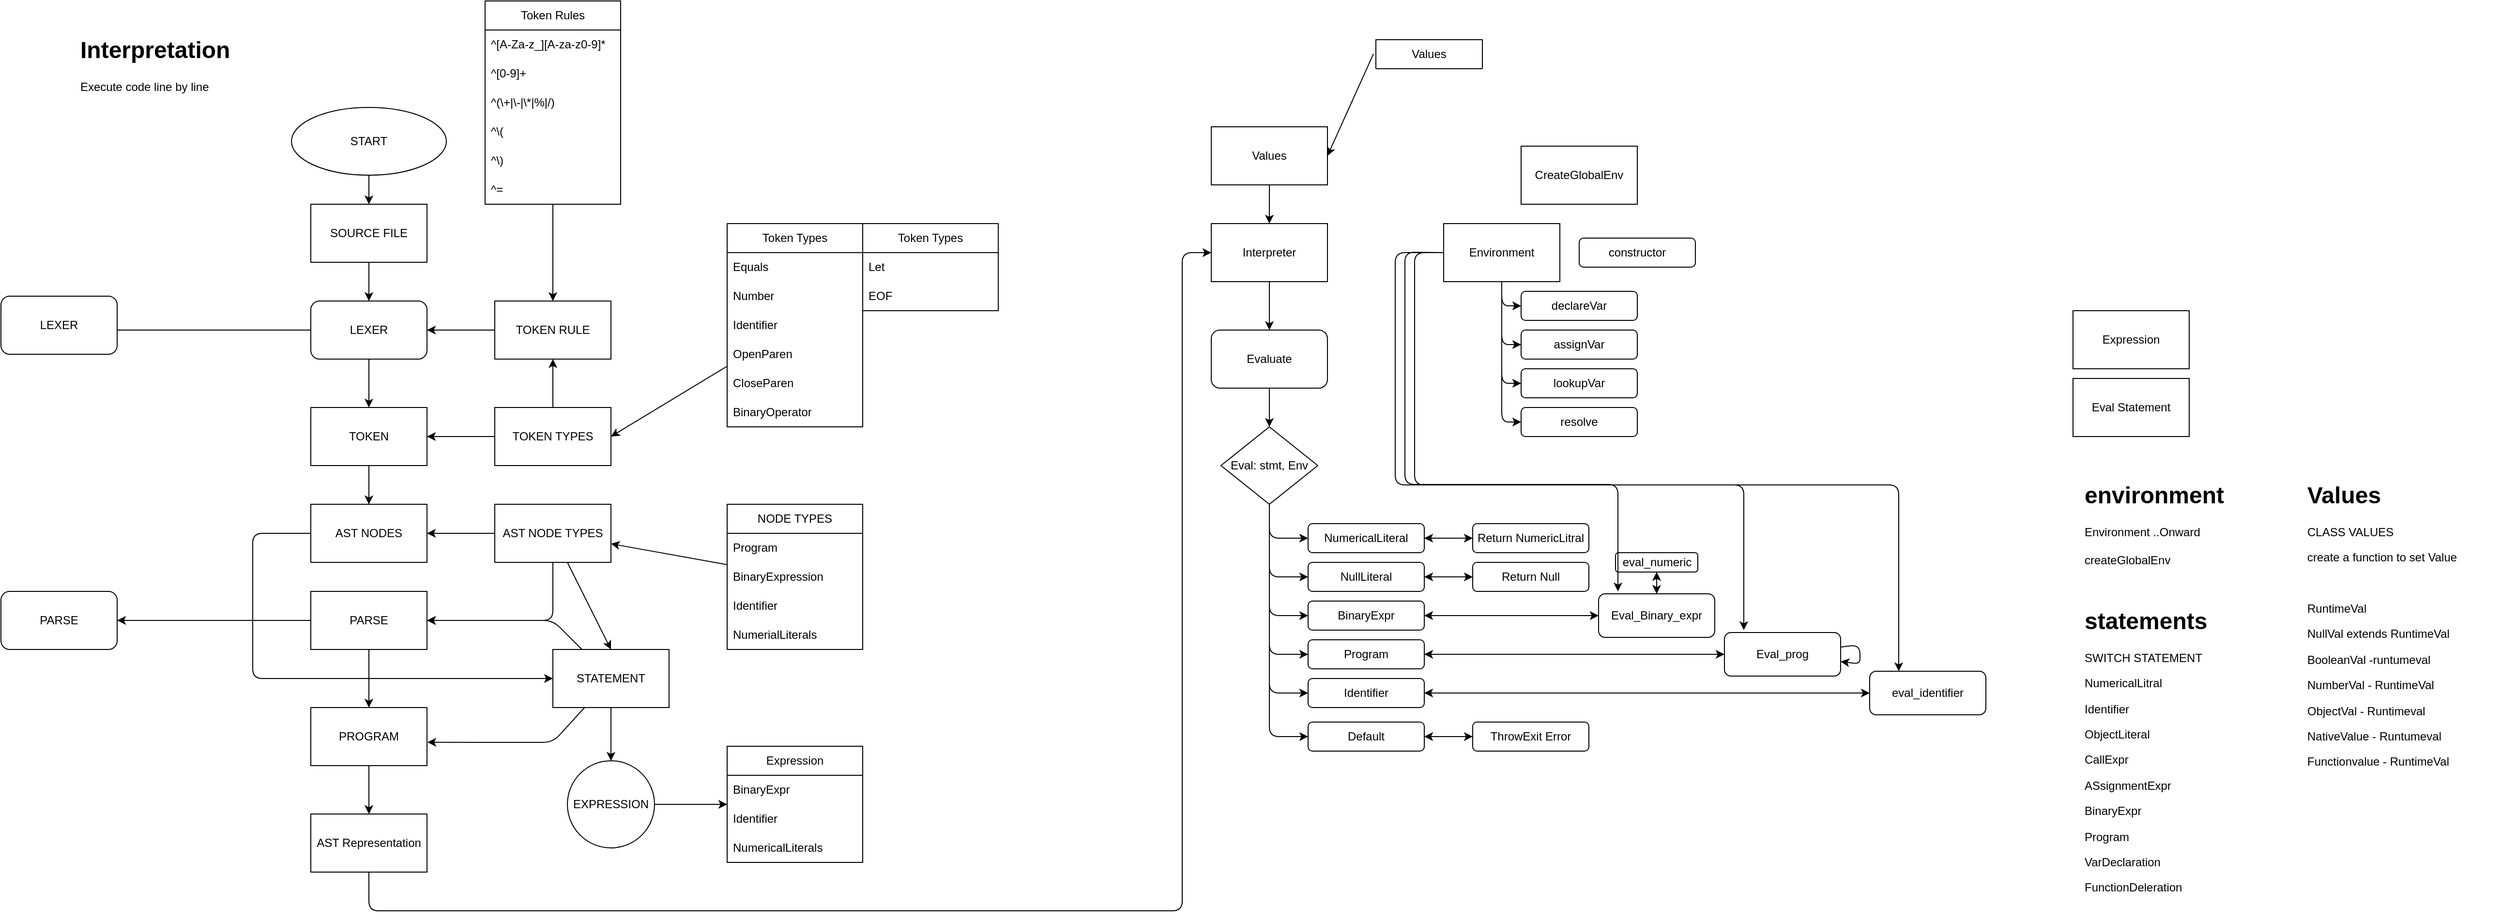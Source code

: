 <mxfile>
    <diagram id="mTRobf0_bCa-tJGyI-Jt" name="OVERALL">
        <mxGraphModel dx="1932" dy="2350" grid="1" gridSize="10" guides="1" tooltips="1" connect="1" arrows="1" fold="1" page="1" pageScale="1" pageWidth="850" pageHeight="1100" background="#FFFFFF" math="0" shadow="0">
            <root>
                <mxCell id="0"/>
                <mxCell id="1" parent="0"/>
                <mxCell id="8" style="edgeStyle=none;html=1;entryX=0.5;entryY=0;entryDx=0;entryDy=0;" parent="1" source="2" target="3" edge="1">
                    <mxGeometry relative="1" as="geometry"/>
                </mxCell>
                <mxCell id="2" value="START" style="ellipse;whiteSpace=wrap;html=1;" parent="1" vertex="1">
                    <mxGeometry x="240" y="90" width="160" height="70" as="geometry"/>
                </mxCell>
                <mxCell id="7" style="edgeStyle=none;html=1;entryX=0.5;entryY=0;entryDx=0;entryDy=0;" parent="1" source="3" target="4" edge="1">
                    <mxGeometry relative="1" as="geometry"/>
                </mxCell>
                <mxCell id="3" value="SOURCE FILE" style="rounded=0;whiteSpace=wrap;html=1;" parent="1" vertex="1">
                    <mxGeometry x="260" y="190" width="120" height="60" as="geometry"/>
                </mxCell>
                <mxCell id="6" style="edgeStyle=none;html=1;entryX=0.5;entryY=0;entryDx=0;entryDy=0;" parent="1" source="4" target="5" edge="1">
                    <mxGeometry relative="1" as="geometry"/>
                </mxCell>
                <mxCell id="87" style="edgeStyle=none;html=1;" parent="1" source="4" edge="1">
                    <mxGeometry relative="1" as="geometry">
                        <mxPoint x="40" y="320.0" as="targetPoint"/>
                    </mxGeometry>
                </mxCell>
                <mxCell id="4" value="LEXER" style="rounded=1;whiteSpace=wrap;html=1;" parent="1" vertex="1">
                    <mxGeometry x="260" y="290" width="120" height="60" as="geometry"/>
                </mxCell>
                <mxCell id="11" style="edgeStyle=none;html=1;" parent="1" source="5" target="12" edge="1">
                    <mxGeometry relative="1" as="geometry">
                        <mxPoint x="320" y="520" as="targetPoint"/>
                    </mxGeometry>
                </mxCell>
                <mxCell id="36" style="edgeStyle=none;html=1;entryX=0;entryY=0.5;entryDx=0;entryDy=0;exitX=0;exitY=0.5;exitDx=0;exitDy=0;" parent="1" source="12" target="20" edge="1">
                    <mxGeometry relative="1" as="geometry">
                        <mxPoint x="200" y="430.0" as="targetPoint"/>
                        <Array as="points">
                            <mxPoint x="200" y="530"/>
                            <mxPoint x="200" y="680"/>
                            <mxPoint x="450" y="680"/>
                        </Array>
                    </mxGeometry>
                </mxCell>
                <mxCell id="5" value="TOKEN" style="rounded=0;whiteSpace=wrap;html=1;" parent="1" vertex="1">
                    <mxGeometry x="260" y="400" width="120" height="60" as="geometry"/>
                </mxCell>
                <mxCell id="10" style="edgeStyle=none;html=1;entryX=1;entryY=0.5;entryDx=0;entryDy=0;" parent="1" source="9" target="5" edge="1">
                    <mxGeometry relative="1" as="geometry"/>
                </mxCell>
                <mxCell id="32" style="edgeStyle=none;html=1;entryX=0.5;entryY=1;entryDx=0;entryDy=0;" parent="1" source="9" target="30" edge="1">
                    <mxGeometry relative="1" as="geometry"/>
                </mxCell>
                <mxCell id="9" value="TOKEN TYPES" style="rounded=0;whiteSpace=wrap;html=1;" parent="1" vertex="1">
                    <mxGeometry x="450" y="400" width="120" height="60" as="geometry"/>
                </mxCell>
                <mxCell id="12" value="AST NODES" style="rounded=0;whiteSpace=wrap;html=1;" parent="1" vertex="1">
                    <mxGeometry x="260" y="500" width="120" height="60" as="geometry"/>
                </mxCell>
                <mxCell id="14" style="edgeStyle=none;html=1;entryX=1;entryY=0.5;entryDx=0;entryDy=0;" parent="1" source="13" target="12" edge="1">
                    <mxGeometry relative="1" as="geometry"/>
                </mxCell>
                <mxCell id="33" style="edgeStyle=none;html=1;entryX=1;entryY=0.5;entryDx=0;entryDy=0;" parent="1" source="13" target="15" edge="1">
                    <mxGeometry relative="1" as="geometry">
                        <Array as="points">
                            <mxPoint x="510" y="620"/>
                        </Array>
                    </mxGeometry>
                </mxCell>
                <mxCell id="59" style="edgeStyle=none;html=1;entryX=0.5;entryY=0;entryDx=0;entryDy=0;" parent="1" source="13" target="20" edge="1">
                    <mxGeometry relative="1" as="geometry"/>
                </mxCell>
                <mxCell id="13" value="AST NODE TYPES" style="rounded=0;whiteSpace=wrap;html=1;" parent="1" vertex="1">
                    <mxGeometry x="450" y="500" width="120" height="60" as="geometry"/>
                </mxCell>
                <mxCell id="27" style="edgeStyle=none;html=1;entryX=0.5;entryY=0;entryDx=0;entryDy=0;" parent="1" source="15" target="25" edge="1">
                    <mxGeometry relative="1" as="geometry"/>
                </mxCell>
                <mxCell id="89" style="edgeStyle=none;html=1;entryX=1;entryY=0.5;entryDx=0;entryDy=0;" parent="1" source="15" target="90" edge="1">
                    <mxGeometry relative="1" as="geometry">
                        <mxPoint x="60" y="620" as="targetPoint"/>
                    </mxGeometry>
                </mxCell>
                <mxCell id="15" value="PARSE" style="rounded=0;whiteSpace=wrap;html=1;" parent="1" vertex="1">
                    <mxGeometry x="260" y="590" width="120" height="60" as="geometry"/>
                </mxCell>
                <mxCell id="82" style="edgeStyle=none;html=1;entryX=0;entryY=0.5;entryDx=0;entryDy=0;" parent="1" source="16" target="83" edge="1">
                    <mxGeometry relative="1" as="geometry">
                        <mxPoint x="1330" y="160" as="targetPoint"/>
                        <Array as="points">
                            <mxPoint x="320" y="920"/>
                            <mxPoint x="1160" y="920"/>
                            <mxPoint x="1160" y="240"/>
                        </Array>
                    </mxGeometry>
                </mxCell>
                <mxCell id="16" value="AST Representation" style="rounded=0;whiteSpace=wrap;html=1;" parent="1" vertex="1">
                    <mxGeometry x="260" y="820" width="120" height="60" as="geometry"/>
                </mxCell>
                <mxCell id="26" style="edgeStyle=none;html=1;entryX=1;entryY=0.5;entryDx=0;entryDy=0;" parent="1" source="20" target="15" edge="1">
                    <mxGeometry relative="1" as="geometry">
                        <Array as="points">
                            <mxPoint x="510" y="620"/>
                        </Array>
                    </mxGeometry>
                </mxCell>
                <mxCell id="35" style="edgeStyle=none;html=1;entryX=1.004;entryY=0.598;entryDx=0;entryDy=0;entryPerimeter=0;" parent="1" source="20" target="25" edge="1">
                    <mxGeometry relative="1" as="geometry">
                        <mxPoint x="510" y="760" as="targetPoint"/>
                        <Array as="points">
                            <mxPoint x="510" y="746"/>
                        </Array>
                    </mxGeometry>
                </mxCell>
                <mxCell id="51" style="edgeStyle=none;html=1;entryX=0.5;entryY=0;entryDx=0;entryDy=0;" parent="1" source="20" target="52" edge="1">
                    <mxGeometry relative="1" as="geometry">
                        <mxPoint x="570" y="770" as="targetPoint"/>
                    </mxGeometry>
                </mxCell>
                <mxCell id="20" value="STATEMENT" style="rounded=0;whiteSpace=wrap;html=1;" parent="1" vertex="1">
                    <mxGeometry x="510" y="650" width="120" height="60" as="geometry"/>
                </mxCell>
                <mxCell id="28" style="edgeStyle=none;html=1;entryX=0.5;entryY=0;entryDx=0;entryDy=0;" parent="1" source="25" target="16" edge="1">
                    <mxGeometry relative="1" as="geometry"/>
                </mxCell>
                <mxCell id="25" value="PROGRAM" style="rounded=0;whiteSpace=wrap;html=1;" parent="1" vertex="1">
                    <mxGeometry x="260" y="710" width="120" height="60" as="geometry"/>
                </mxCell>
                <mxCell id="31" style="edgeStyle=none;html=1;entryX=1;entryY=0.5;entryDx=0;entryDy=0;" parent="1" source="30" target="4" edge="1">
                    <mxGeometry relative="1" as="geometry"/>
                </mxCell>
                <mxCell id="30" value="TOKEN RULE" style="rounded=0;whiteSpace=wrap;html=1;" parent="1" vertex="1">
                    <mxGeometry x="450" y="290" width="120" height="60" as="geometry"/>
                </mxCell>
                <mxCell id="64" style="edgeStyle=none;html=1;" parent="1" source="38" target="13" edge="1">
                    <mxGeometry relative="1" as="geometry"/>
                </mxCell>
                <mxCell id="38" value="NODE TYPES" style="swimlane;fontStyle=0;childLayout=stackLayout;horizontal=1;startSize=30;horizontalStack=0;resizeParent=1;resizeParentMax=0;resizeLast=0;collapsible=1;marginBottom=0;whiteSpace=wrap;html=1;" parent="1" vertex="1">
                    <mxGeometry x="690" y="500" width="140" height="150" as="geometry">
                        <mxRectangle x="690" y="455" width="120" height="30" as="alternateBounds"/>
                    </mxGeometry>
                </mxCell>
                <mxCell id="39" value="Program" style="text;strokeColor=none;fillColor=none;align=left;verticalAlign=middle;spacingLeft=4;spacingRight=4;overflow=hidden;points=[[0,0.5],[1,0.5]];portConstraint=eastwest;rotatable=0;whiteSpace=wrap;html=1;" parent="38" vertex="1">
                    <mxGeometry y="30" width="140" height="30" as="geometry"/>
                </mxCell>
                <mxCell id="40" value="BinaryExpression" style="text;strokeColor=none;fillColor=none;align=left;verticalAlign=middle;spacingLeft=4;spacingRight=4;overflow=hidden;points=[[0,0.5],[1,0.5]];portConstraint=eastwest;rotatable=0;whiteSpace=wrap;html=1;" parent="38" vertex="1">
                    <mxGeometry y="60" width="140" height="30" as="geometry"/>
                </mxCell>
                <mxCell id="41" value="Identifier" style="text;strokeColor=none;fillColor=none;align=left;verticalAlign=middle;spacingLeft=4;spacingRight=4;overflow=hidden;points=[[0,0.5],[1,0.5]];portConstraint=eastwest;rotatable=0;whiteSpace=wrap;html=1;" parent="38" vertex="1">
                    <mxGeometry y="90" width="140" height="30" as="geometry"/>
                </mxCell>
                <mxCell id="63" value="NumerialLiterals" style="text;strokeColor=none;fillColor=none;align=left;verticalAlign=middle;spacingLeft=4;spacingRight=4;overflow=hidden;points=[[0,0.5],[1,0.5]];portConstraint=eastwest;rotatable=0;whiteSpace=wrap;html=1;" parent="38" vertex="1">
                    <mxGeometry y="120" width="140" height="30" as="geometry"/>
                </mxCell>
                <mxCell id="72" style="edgeStyle=none;html=1;entryX=1;entryY=0.5;entryDx=0;entryDy=0;" parent="1" source="42" target="9" edge="1">
                    <mxGeometry relative="1" as="geometry"/>
                </mxCell>
                <mxCell id="42" value="Token Types" style="swimlane;fontStyle=0;childLayout=stackLayout;horizontal=1;startSize=30;horizontalStack=0;resizeParent=1;resizeParentMax=0;resizeLast=0;collapsible=1;marginBottom=0;whiteSpace=wrap;html=1;" parent="1" vertex="1">
                    <mxGeometry x="690" y="210" width="140" height="210" as="geometry"/>
                </mxCell>
                <mxCell id="43" value="Equals" style="text;strokeColor=none;fillColor=none;align=left;verticalAlign=middle;spacingLeft=4;spacingRight=4;overflow=hidden;points=[[0,0.5],[1,0.5]];portConstraint=eastwest;rotatable=0;whiteSpace=wrap;html=1;" parent="42" vertex="1">
                    <mxGeometry y="30" width="140" height="30" as="geometry"/>
                </mxCell>
                <mxCell id="44" value="Number" style="text;strokeColor=none;fillColor=none;align=left;verticalAlign=middle;spacingLeft=4;spacingRight=4;overflow=hidden;points=[[0,0.5],[1,0.5]];portConstraint=eastwest;rotatable=0;whiteSpace=wrap;html=1;" parent="42" vertex="1">
                    <mxGeometry y="60" width="140" height="30" as="geometry"/>
                </mxCell>
                <mxCell id="45" value="Identifier" style="text;strokeColor=none;fillColor=none;align=left;verticalAlign=middle;spacingLeft=4;spacingRight=4;overflow=hidden;points=[[0,0.5],[1,0.5]];portConstraint=eastwest;rotatable=0;whiteSpace=wrap;html=1;" parent="42" vertex="1">
                    <mxGeometry y="90" width="140" height="30" as="geometry"/>
                </mxCell>
                <mxCell id="60" value="OpenParen" style="text;strokeColor=none;fillColor=none;align=left;verticalAlign=middle;spacingLeft=4;spacingRight=4;overflow=hidden;points=[[0,0.5],[1,0.5]];portConstraint=eastwest;rotatable=0;whiteSpace=wrap;html=1;" parent="42" vertex="1">
                    <mxGeometry y="120" width="140" height="30" as="geometry"/>
                </mxCell>
                <mxCell id="61" value="CloseParen" style="text;strokeColor=none;fillColor=none;align=left;verticalAlign=middle;spacingLeft=4;spacingRight=4;overflow=hidden;points=[[0,0.5],[1,0.5]];portConstraint=eastwest;rotatable=0;whiteSpace=wrap;html=1;" parent="42" vertex="1">
                    <mxGeometry y="150" width="140" height="30" as="geometry"/>
                </mxCell>
                <mxCell id="62" value="BinaryOperator" style="text;strokeColor=none;fillColor=none;align=left;verticalAlign=middle;spacingLeft=4;spacingRight=4;overflow=hidden;points=[[0,0.5],[1,0.5]];portConstraint=eastwest;rotatable=0;whiteSpace=wrap;html=1;" parent="42" vertex="1">
                    <mxGeometry y="180" width="140" height="30" as="geometry"/>
                </mxCell>
                <mxCell id="46" value="Expression" style="swimlane;fontStyle=0;childLayout=stackLayout;horizontal=1;startSize=30;horizontalStack=0;resizeParent=1;resizeParentMax=0;resizeLast=0;collapsible=1;marginBottom=0;whiteSpace=wrap;html=1;" parent="1" vertex="1">
                    <mxGeometry x="690" y="750" width="140" height="120" as="geometry">
                        <mxRectangle x="680" y="750" width="100" height="30" as="alternateBounds"/>
                    </mxGeometry>
                </mxCell>
                <mxCell id="47" value="BinaryExpr" style="text;strokeColor=none;fillColor=none;align=left;verticalAlign=middle;spacingLeft=4;spacingRight=4;overflow=hidden;points=[[0,0.5],[1,0.5]];portConstraint=eastwest;rotatable=0;whiteSpace=wrap;html=1;" parent="46" vertex="1">
                    <mxGeometry y="30" width="140" height="30" as="geometry"/>
                </mxCell>
                <mxCell id="48" value="Identifier" style="text;strokeColor=none;fillColor=none;align=left;verticalAlign=middle;spacingLeft=4;spacingRight=4;overflow=hidden;points=[[0,0.5],[1,0.5]];portConstraint=eastwest;rotatable=0;whiteSpace=wrap;html=1;" parent="46" vertex="1">
                    <mxGeometry y="60" width="140" height="30" as="geometry"/>
                </mxCell>
                <mxCell id="49" value="NumericalLiterals" style="text;strokeColor=none;fillColor=none;align=left;verticalAlign=middle;spacingLeft=4;spacingRight=4;overflow=hidden;points=[[0,0.5],[1,0.5]];portConstraint=eastwest;rotatable=0;whiteSpace=wrap;html=1;" parent="46" vertex="1">
                    <mxGeometry y="90" width="140" height="30" as="geometry"/>
                </mxCell>
                <mxCell id="52" value="EXPRESSION" style="ellipse;whiteSpace=wrap;html=1;aspect=fixed;" parent="1" vertex="1">
                    <mxGeometry x="525" y="765" width="90" height="90" as="geometry"/>
                </mxCell>
                <mxCell id="53" style="edgeStyle=none;html=1;" parent="1" source="52" target="46" edge="1">
                    <mxGeometry relative="1" as="geometry"/>
                </mxCell>
                <mxCell id="65" value="Token Types" style="swimlane;fontStyle=0;childLayout=stackLayout;horizontal=1;startSize=30;horizontalStack=0;resizeParent=1;resizeParentMax=0;resizeLast=0;collapsible=1;marginBottom=0;whiteSpace=wrap;html=1;" parent="1" vertex="1">
                    <mxGeometry x="830" y="210" width="140" height="90" as="geometry"/>
                </mxCell>
                <mxCell id="66" value="Let" style="text;strokeColor=none;fillColor=none;align=left;verticalAlign=middle;spacingLeft=4;spacingRight=4;overflow=hidden;points=[[0,0.5],[1,0.5]];portConstraint=eastwest;rotatable=0;whiteSpace=wrap;html=1;" parent="65" vertex="1">
                    <mxGeometry y="30" width="140" height="30" as="geometry"/>
                </mxCell>
                <mxCell id="67" value="EOF" style="text;strokeColor=none;fillColor=none;align=left;verticalAlign=middle;spacingLeft=4;spacingRight=4;overflow=hidden;points=[[0,0.5],[1,0.5]];portConstraint=eastwest;rotatable=0;whiteSpace=wrap;html=1;" parent="65" vertex="1">
                    <mxGeometry y="60" width="140" height="30" as="geometry"/>
                </mxCell>
                <mxCell id="80" style="edgeStyle=none;html=1;" parent="1" source="73" target="30" edge="1">
                    <mxGeometry relative="1" as="geometry"/>
                </mxCell>
                <mxCell id="73" value="Token Rules" style="swimlane;fontStyle=0;childLayout=stackLayout;horizontal=1;startSize=30;horizontalStack=0;resizeParent=1;resizeParentMax=0;resizeLast=0;collapsible=1;marginBottom=0;whiteSpace=wrap;html=1;" parent="1" vertex="1">
                    <mxGeometry x="440" y="-20" width="140" height="210" as="geometry"/>
                </mxCell>
                <mxCell id="74" value="^[A-Za-z_][A-za-z0-9]*" style="text;strokeColor=none;fillColor=none;align=left;verticalAlign=middle;spacingLeft=4;spacingRight=4;overflow=hidden;points=[[0,0.5],[1,0.5]];portConstraint=eastwest;rotatable=0;whiteSpace=wrap;html=1;" parent="73" vertex="1">
                    <mxGeometry y="30" width="140" height="30" as="geometry"/>
                </mxCell>
                <mxCell id="75" value="^[0-9]+" style="text;strokeColor=none;fillColor=none;align=left;verticalAlign=middle;spacingLeft=4;spacingRight=4;overflow=hidden;points=[[0,0.5],[1,0.5]];portConstraint=eastwest;rotatable=0;whiteSpace=wrap;html=1;" parent="73" vertex="1">
                    <mxGeometry y="60" width="140" height="30" as="geometry"/>
                </mxCell>
                <mxCell id="76" value="^(\\+|\\-|\\*|%|/)" style="text;strokeColor=none;fillColor=none;align=left;verticalAlign=middle;spacingLeft=4;spacingRight=4;overflow=hidden;points=[[0,0.5],[1,0.5]];portConstraint=eastwest;rotatable=0;whiteSpace=wrap;html=1;" parent="73" vertex="1">
                    <mxGeometry y="90" width="140" height="30" as="geometry"/>
                </mxCell>
                <mxCell id="77" value="^\\(" style="text;strokeColor=none;fillColor=none;align=left;verticalAlign=middle;spacingLeft=4;spacingRight=4;overflow=hidden;points=[[0,0.5],[1,0.5]];portConstraint=eastwest;rotatable=0;whiteSpace=wrap;html=1;" parent="73" vertex="1">
                    <mxGeometry y="120" width="140" height="30" as="geometry"/>
                </mxCell>
                <mxCell id="78" value="^\\)" style="text;strokeColor=none;fillColor=none;align=left;verticalAlign=middle;spacingLeft=4;spacingRight=4;overflow=hidden;points=[[0,0.5],[1,0.5]];portConstraint=eastwest;rotatable=0;whiteSpace=wrap;html=1;" parent="73" vertex="1">
                    <mxGeometry y="150" width="140" height="30" as="geometry"/>
                </mxCell>
                <mxCell id="79" value="^=" style="text;strokeColor=none;fillColor=none;align=left;verticalAlign=middle;spacingLeft=4;spacingRight=4;overflow=hidden;points=[[0,0.5],[1,0.5]];portConstraint=eastwest;rotatable=0;whiteSpace=wrap;html=1;" parent="73" vertex="1">
                    <mxGeometry y="180" width="140" height="30" as="geometry"/>
                </mxCell>
                <mxCell id="81" value="&lt;h1 style=&quot;margin-top: 0px;&quot;&gt;Interpretation&lt;/h1&gt;&lt;p&gt;Execute code line by line&lt;/p&gt;" style="text;html=1;whiteSpace=wrap;overflow=hidden;rounded=0;" parent="1" vertex="1">
                    <mxGeometry x="20" y="10" width="180" height="120" as="geometry"/>
                </mxCell>
                <mxCell id="95" value="" style="edgeStyle=none;html=1;" parent="1" source="83" target="93" edge="1">
                    <mxGeometry relative="1" as="geometry"/>
                </mxCell>
                <mxCell id="83" value="Interpreter" style="rounded=0;whiteSpace=wrap;html=1;" parent="1" vertex="1">
                    <mxGeometry x="1190" y="210" width="120" height="60" as="geometry"/>
                </mxCell>
                <mxCell id="86" style="edgeStyle=none;html=1;entryX=0.5;entryY=0;entryDx=0;entryDy=0;" parent="1" source="84" target="83" edge="1">
                    <mxGeometry relative="1" as="geometry"/>
                </mxCell>
                <mxCell id="84" value="Values" style="rounded=0;whiteSpace=wrap;html=1;" parent="1" vertex="1">
                    <mxGeometry x="1190" y="110" width="120" height="60" as="geometry"/>
                </mxCell>
                <mxCell id="88" value="LEXER" style="rounded=1;whiteSpace=wrap;html=1;" parent="1" vertex="1">
                    <mxGeometry x="-60" y="285" width="120" height="60" as="geometry"/>
                </mxCell>
                <mxCell id="90" value="PARSE" style="rounded=1;whiteSpace=wrap;html=1;" parent="1" vertex="1">
                    <mxGeometry x="-60" y="590" width="120" height="60" as="geometry"/>
                </mxCell>
                <mxCell id="98" value="" style="edgeStyle=none;html=1;" parent="1" source="93" target="97" edge="1">
                    <mxGeometry relative="1" as="geometry"/>
                </mxCell>
                <mxCell id="93" value="Evaluate" style="rounded=1;whiteSpace=wrap;html=1;" parent="1" vertex="1">
                    <mxGeometry x="1190" y="320" width="120" height="60" as="geometry"/>
                </mxCell>
                <mxCell id="106" style="edgeStyle=none;html=1;entryX=0;entryY=0.5;entryDx=0;entryDy=0;" parent="1" source="97" target="103" edge="1">
                    <mxGeometry relative="1" as="geometry">
                        <Array as="points">
                            <mxPoint x="1250" y="535"/>
                        </Array>
                    </mxGeometry>
                </mxCell>
                <mxCell id="107" style="edgeStyle=none;html=1;entryX=0;entryY=0.5;entryDx=0;entryDy=0;" parent="1" source="97" target="105" edge="1">
                    <mxGeometry relative="1" as="geometry">
                        <Array as="points">
                            <mxPoint x="1250" y="575"/>
                        </Array>
                    </mxGeometry>
                </mxCell>
                <mxCell id="108" style="edgeStyle=none;html=1;entryX=0;entryY=0.5;entryDx=0;entryDy=0;" parent="1" source="97" target="109" edge="1">
                    <mxGeometry relative="1" as="geometry">
                        <mxPoint x="1290.0" y="640" as="targetPoint"/>
                        <Array as="points">
                            <mxPoint x="1250" y="615"/>
                        </Array>
                    </mxGeometry>
                </mxCell>
                <mxCell id="111" style="edgeStyle=none;html=1;entryX=0;entryY=0.5;entryDx=0;entryDy=0;" parent="1" source="97" target="110" edge="1">
                    <mxGeometry relative="1" as="geometry">
                        <Array as="points">
                            <mxPoint x="1250" y="655"/>
                        </Array>
                    </mxGeometry>
                </mxCell>
                <mxCell id="113" style="edgeStyle=none;html=1;entryX=0;entryY=0.5;entryDx=0;entryDy=0;" parent="1" source="97" target="112" edge="1">
                    <mxGeometry relative="1" as="geometry">
                        <Array as="points">
                            <mxPoint x="1250" y="740"/>
                        </Array>
                    </mxGeometry>
                </mxCell>
                <mxCell id="144" style="edgeStyle=none;html=1;entryX=0;entryY=0.5;entryDx=0;entryDy=0;" parent="1" source="97" target="143" edge="1">
                    <mxGeometry relative="1" as="geometry">
                        <Array as="points">
                            <mxPoint x="1250" y="695"/>
                        </Array>
                    </mxGeometry>
                </mxCell>
                <mxCell id="97" value="Eval: stmt, Env" style="rhombus;whiteSpace=wrap;html=1;" parent="1" vertex="1">
                    <mxGeometry x="1200" y="420" width="100" height="80" as="geometry"/>
                </mxCell>
                <mxCell id="116" style="edgeStyle=none;html=1;entryX=0;entryY=0.5;entryDx=0;entryDy=0;" parent="1" source="103" target="115" edge="1">
                    <mxGeometry relative="1" as="geometry"/>
                </mxCell>
                <mxCell id="103" value="NumericalLiteral" style="rounded=1;whiteSpace=wrap;html=1;" parent="1" vertex="1">
                    <mxGeometry x="1290" y="520" width="120" height="30" as="geometry"/>
                </mxCell>
                <mxCell id="122" style="edgeStyle=none;html=1;entryX=0;entryY=0.5;entryDx=0;entryDy=0;" parent="1" source="105" target="119" edge="1">
                    <mxGeometry relative="1" as="geometry"/>
                </mxCell>
                <mxCell id="105" value="NullLiteral" style="rounded=1;whiteSpace=wrap;html=1;" parent="1" vertex="1">
                    <mxGeometry x="1290" y="560" width="120" height="30" as="geometry"/>
                </mxCell>
                <mxCell id="126" style="edgeStyle=none;html=1;" parent="1" source="109" target="125" edge="1">
                    <mxGeometry relative="1" as="geometry"/>
                </mxCell>
                <mxCell id="109" value="BinaryExpr" style="rounded=1;whiteSpace=wrap;html=1;" parent="1" vertex="1">
                    <mxGeometry x="1290" y="600" width="120" height="30" as="geometry"/>
                </mxCell>
                <mxCell id="127" style="edgeStyle=none;html=1;entryX=0;entryY=0.5;entryDx=0;entryDy=0;" parent="1" source="110" target="134" edge="1">
                    <mxGeometry relative="1" as="geometry">
                        <mxPoint x="1730" y="655" as="targetPoint"/>
                    </mxGeometry>
                </mxCell>
                <mxCell id="110" value="Program" style="rounded=1;whiteSpace=wrap;html=1;" parent="1" vertex="1">
                    <mxGeometry x="1290" y="640" width="120" height="30" as="geometry"/>
                </mxCell>
                <mxCell id="132" style="edgeStyle=none;html=1;entryX=0;entryY=0.5;entryDx=0;entryDy=0;" parent="1" source="112" target="131" edge="1">
                    <mxGeometry relative="1" as="geometry"/>
                </mxCell>
                <mxCell id="112" value="Default" style="rounded=1;whiteSpace=wrap;html=1;" parent="1" vertex="1">
                    <mxGeometry x="1290" y="725" width="120" height="30" as="geometry"/>
                </mxCell>
                <mxCell id="117" style="edgeStyle=none;html=1;" parent="1" source="115" edge="1">
                    <mxGeometry relative="1" as="geometry">
                        <mxPoint x="1410" y="535.0" as="targetPoint"/>
                    </mxGeometry>
                </mxCell>
                <mxCell id="115" value="Return NumericLitral" style="rounded=1;whiteSpace=wrap;html=1;" parent="1" vertex="1">
                    <mxGeometry x="1460" y="520" width="120" height="30" as="geometry"/>
                </mxCell>
                <mxCell id="121" style="edgeStyle=none;html=1;entryX=1;entryY=0.5;entryDx=0;entryDy=0;" parent="1" source="119" target="105" edge="1">
                    <mxGeometry relative="1" as="geometry"/>
                </mxCell>
                <mxCell id="119" value="Return Null" style="rounded=1;whiteSpace=wrap;html=1;" parent="1" vertex="1">
                    <mxGeometry x="1460" y="560" width="120" height="30" as="geometry"/>
                </mxCell>
                <mxCell id="167" style="edgeStyle=none;html=1;entryX=0.5;entryY=1;entryDx=0;entryDy=0;" parent="1" source="125" target="135" edge="1">
                    <mxGeometry relative="1" as="geometry"/>
                </mxCell>
                <mxCell id="172" style="edgeStyle=none;html=1;entryX=1;entryY=0.5;entryDx=0;entryDy=0;" parent="1" source="125" target="109" edge="1">
                    <mxGeometry relative="1" as="geometry"/>
                </mxCell>
                <mxCell id="125" value="Eval_Binary_expr" style="rounded=1;whiteSpace=wrap;html=1;" parent="1" vertex="1">
                    <mxGeometry x="1590" y="592.5" width="120" height="45" as="geometry"/>
                </mxCell>
                <mxCell id="133" style="edgeStyle=none;html=1;entryX=1;entryY=0.5;entryDx=0;entryDy=0;" parent="1" source="131" target="112" edge="1">
                    <mxGeometry relative="1" as="geometry"/>
                </mxCell>
                <mxCell id="131" value="ThrowExit Error" style="rounded=1;whiteSpace=wrap;html=1;" parent="1" vertex="1">
                    <mxGeometry x="1460" y="725" width="120" height="30" as="geometry"/>
                </mxCell>
                <mxCell id="138" style="edgeStyle=none;html=1;entryX=1;entryY=0.5;entryDx=0;entryDy=0;" parent="1" source="134" target="110" edge="1">
                    <mxGeometry relative="1" as="geometry"/>
                </mxCell>
                <mxCell id="134" value="Eval_prog" style="rounded=1;whiteSpace=wrap;html=1;" parent="1" vertex="1">
                    <mxGeometry x="1720" y="632.5" width="120" height="45" as="geometry"/>
                </mxCell>
                <mxCell id="166" style="edgeStyle=none;html=1;entryX=0.5;entryY=0;entryDx=0;entryDy=0;" parent="1" source="135" target="125" edge="1">
                    <mxGeometry relative="1" as="geometry"/>
                </mxCell>
                <mxCell id="135" value="eval_numeric" style="rounded=1;whiteSpace=wrap;html=1;" parent="1" vertex="1">
                    <mxGeometry x="1607.5" y="550" width="85" height="20" as="geometry"/>
                </mxCell>
                <mxCell id="139" style="edgeStyle=none;html=1;" parent="1" source="134" target="134" edge="1">
                    <mxGeometry relative="1" as="geometry"/>
                </mxCell>
                <mxCell id="162" style="edgeStyle=none;html=1;" parent="1" source="142" edge="1">
                    <mxGeometry relative="1" as="geometry">
                        <mxPoint x="1740" y="630" as="targetPoint"/>
                        <Array as="points">
                            <mxPoint x="1400" y="240"/>
                            <mxPoint x="1400" y="480"/>
                            <mxPoint x="1740" y="480"/>
                        </Array>
                    </mxGeometry>
                </mxCell>
                <mxCell id="173" style="edgeStyle=none;html=1;entryX=0;entryY=0.5;entryDx=0;entryDy=0;" parent="1" source="142" target="156" edge="1">
                    <mxGeometry relative="1" as="geometry">
                        <Array as="points">
                            <mxPoint x="1490" y="295"/>
                        </Array>
                    </mxGeometry>
                </mxCell>
                <mxCell id="174" style="edgeStyle=none;html=1;entryX=0;entryY=0.5;entryDx=0;entryDy=0;" parent="1" source="142" target="157" edge="1">
                    <mxGeometry relative="1" as="geometry">
                        <Array as="points">
                            <mxPoint x="1490" y="335"/>
                        </Array>
                    </mxGeometry>
                </mxCell>
                <mxCell id="175" style="edgeStyle=none;html=1;entryX=0;entryY=0.5;entryDx=0;entryDy=0;" parent="1" source="142" target="158" edge="1">
                    <mxGeometry relative="1" as="geometry">
                        <Array as="points">
                            <mxPoint x="1490" y="375"/>
                        </Array>
                    </mxGeometry>
                </mxCell>
                <mxCell id="176" style="edgeStyle=none;html=1;entryX=0;entryY=0.5;entryDx=0;entryDy=0;" parent="1" source="142" target="160" edge="1">
                    <mxGeometry relative="1" as="geometry">
                        <Array as="points">
                            <mxPoint x="1490" y="415"/>
                        </Array>
                    </mxGeometry>
                </mxCell>
                <mxCell id="142" value="Environment" style="rounded=0;whiteSpace=wrap;html=1;" parent="1" vertex="1">
                    <mxGeometry x="1430" y="210" width="120" height="60" as="geometry"/>
                </mxCell>
                <mxCell id="168" style="edgeStyle=none;html=1;entryX=0;entryY=0.5;entryDx=0;entryDy=0;" parent="1" source="143" target="169" edge="1">
                    <mxGeometry relative="1" as="geometry">
                        <mxPoint x="1870" y="695" as="targetPoint"/>
                    </mxGeometry>
                </mxCell>
                <mxCell id="143" value="Identifier" style="rounded=1;whiteSpace=wrap;html=1;" parent="1" vertex="1">
                    <mxGeometry x="1290" y="680" width="120" height="30" as="geometry"/>
                </mxCell>
                <mxCell id="154" style="edgeStyle=none;html=1;entryX=1;entryY=0.5;entryDx=0;entryDy=0;exitX=-0.023;exitY=0.491;exitDx=0;exitDy=0;exitPerimeter=0;" parent="1" source="146" target="84" edge="1">
                    <mxGeometry relative="1" as="geometry"/>
                </mxCell>
                <mxCell id="146" value="Values" style="swimlane;fontStyle=0;childLayout=stackLayout;horizontal=1;startSize=30;horizontalStack=0;resizeParent=1;resizeParentMax=0;resizeLast=0;collapsible=1;marginBottom=0;whiteSpace=wrap;html=1;" parent="1" vertex="1" collapsed="1">
                    <mxGeometry x="1360" y="20" width="110" height="30" as="geometry">
                        <mxRectangle x="1360" y="20" width="140" height="150" as="alternateBounds"/>
                    </mxGeometry>
                </mxCell>
                <mxCell id="151" style="edgeStyle=none;html=1;entryX=1;entryY=0.5;entryDx=0;entryDy=0;" parent="146" source="147" target="150" edge="1">
                    <mxGeometry relative="1" as="geometry">
                        <Array as="points">
                            <mxPoint x="200" y="45"/>
                            <mxPoint x="200" y="105"/>
                        </Array>
                    </mxGeometry>
                </mxCell>
                <mxCell id="147" value="Runtime" style="text;strokeColor=none;fillColor=none;align=left;verticalAlign=middle;spacingLeft=4;spacingRight=4;overflow=hidden;points=[[0,0.5],[1,0.5]];portConstraint=eastwest;rotatable=0;whiteSpace=wrap;html=1;" parent="146" vertex="1">
                    <mxGeometry y="30" width="140" height="30" as="geometry"/>
                </mxCell>
                <mxCell id="148" value="NullVal" style="text;strokeColor=none;fillColor=none;align=left;verticalAlign=middle;spacingLeft=4;spacingRight=4;overflow=hidden;points=[[0,0.5],[1,0.5]];portConstraint=eastwest;rotatable=0;whiteSpace=wrap;html=1;" parent="146" vertex="1">
                    <mxGeometry y="60" width="140" height="30" as="geometry"/>
                </mxCell>
                <mxCell id="150" value="BooleanVal" style="text;strokeColor=none;fillColor=none;align=left;verticalAlign=middle;spacingLeft=4;spacingRight=4;overflow=hidden;points=[[0,0.5],[1,0.5]];portConstraint=eastwest;rotatable=0;whiteSpace=wrap;html=1;" parent="146" vertex="1">
                    <mxGeometry y="90" width="140" height="30" as="geometry"/>
                </mxCell>
                <mxCell id="149" value="NumberVal" style="text;strokeColor=none;fillColor=none;align=left;verticalAlign=middle;spacingLeft=4;spacingRight=4;overflow=hidden;points=[[0,0.5],[1,0.5]];portConstraint=eastwest;rotatable=0;whiteSpace=wrap;html=1;" parent="146" vertex="1">
                    <mxGeometry y="120" width="140" height="30" as="geometry"/>
                </mxCell>
                <mxCell id="152" style="edgeStyle=none;html=1;entryX=1;entryY=0.5;entryDx=0;entryDy=0;exitX=1;exitY=0.5;exitDx=0;exitDy=0;" parent="146" source="147" target="149" edge="1">
                    <mxGeometry relative="1" as="geometry">
                        <mxPoint x="140" y="80" as="sourcePoint"/>
                        <mxPoint x="140" y="140" as="targetPoint"/>
                        <Array as="points">
                            <mxPoint x="200" y="45"/>
                            <mxPoint x="200" y="135"/>
                        </Array>
                    </mxGeometry>
                </mxCell>
                <mxCell id="156" value="declareVar" style="rounded=1;whiteSpace=wrap;html=1;" parent="1" vertex="1">
                    <mxGeometry x="1510" y="280" width="120" height="30" as="geometry"/>
                </mxCell>
                <mxCell id="157" value="assignVar" style="rounded=1;whiteSpace=wrap;html=1;" parent="1" vertex="1">
                    <mxGeometry x="1510" y="320" width="120" height="30" as="geometry"/>
                </mxCell>
                <mxCell id="158" value="lookupVar" style="rounded=1;whiteSpace=wrap;html=1;" parent="1" vertex="1">
                    <mxGeometry x="1510" y="360" width="120" height="30" as="geometry"/>
                </mxCell>
                <mxCell id="159" value="constructor" style="rounded=1;whiteSpace=wrap;html=1;" parent="1" vertex="1">
                    <mxGeometry x="1570" y="225" width="120" height="30" as="geometry"/>
                </mxCell>
                <mxCell id="160" value="resolve" style="rounded=1;whiteSpace=wrap;html=1;" parent="1" vertex="1">
                    <mxGeometry x="1510" y="400" width="120" height="30" as="geometry"/>
                </mxCell>
                <mxCell id="163" style="edgeStyle=none;html=1;exitX=0;exitY=0.5;exitDx=0;exitDy=0;" parent="1" source="142" edge="1">
                    <mxGeometry relative="1" as="geometry">
                        <mxPoint x="1610" y="590" as="targetPoint"/>
                        <mxPoint x="1420" y="239.5" as="sourcePoint"/>
                        <Array as="points">
                            <mxPoint x="1390" y="239.5"/>
                            <mxPoint x="1390" y="350"/>
                            <mxPoint x="1390" y="479.5"/>
                            <mxPoint x="1610" y="479.5"/>
                        </Array>
                    </mxGeometry>
                </mxCell>
                <mxCell id="171" style="edgeStyle=none;html=1;entryX=1;entryY=0.5;entryDx=0;entryDy=0;" parent="1" source="169" target="143" edge="1">
                    <mxGeometry relative="1" as="geometry"/>
                </mxCell>
                <mxCell id="169" value="eval_identifier" style="rounded=1;whiteSpace=wrap;html=1;" parent="1" vertex="1">
                    <mxGeometry x="1870" y="672.5" width="120" height="45" as="geometry"/>
                </mxCell>
                <mxCell id="170" style="edgeStyle=none;html=1;exitX=0;exitY=0.5;exitDx=0;exitDy=0;entryX=0.25;entryY=0;entryDx=0;entryDy=0;" parent="1" source="142" target="169" edge="1">
                    <mxGeometry relative="1" as="geometry">
                        <mxPoint x="1900" y="670" as="targetPoint"/>
                        <mxPoint x="1410" y="240" as="sourcePoint"/>
                        <Array as="points">
                            <mxPoint x="1380" y="240"/>
                            <mxPoint x="1380" y="480"/>
                            <mxPoint x="1900" y="480"/>
                        </Array>
                    </mxGeometry>
                </mxCell>
                <mxCell id="178" value="Expression" style="rounded=0;whiteSpace=wrap;html=1;" parent="1" vertex="1">
                    <mxGeometry x="2080" y="300" width="120" height="60" as="geometry"/>
                </mxCell>
                <mxCell id="179" value="Eval Statement" style="rounded=0;whiteSpace=wrap;html=1;" parent="1" vertex="1">
                    <mxGeometry x="2080" y="370" width="120" height="60" as="geometry"/>
                </mxCell>
                <mxCell id="181" value="&lt;h1 style=&quot;margin-top: 0px;&quot;&gt;statements&lt;/h1&gt;&lt;div&gt;SWITCH STATEMENT&lt;/div&gt;&lt;p&gt;NumericalLitral&lt;/p&gt;&lt;p&gt;Identifier&lt;/p&gt;&lt;p&gt;ObjectLiteral&lt;/p&gt;&lt;p&gt;CallExpr&lt;/p&gt;&lt;p&gt;ASsignmentExpr&lt;/p&gt;&lt;p&gt;BinaryExpr&lt;/p&gt;&lt;p&gt;Program&lt;/p&gt;&lt;p&gt;VarDeclaration&lt;/p&gt;&lt;p&gt;FunctionDeleration&lt;/p&gt;" style="text;html=1;whiteSpace=wrap;overflow=hidden;rounded=0;" parent="1" vertex="1">
                    <mxGeometry x="2090" y="600" width="200" height="320" as="geometry"/>
                </mxCell>
                <mxCell id="182" value="&lt;h1 style=&quot;margin-top: 0px;&quot;&gt;Values&lt;/h1&gt;&lt;div&gt;CLASS VALUES&lt;/div&gt;&lt;p&gt;&lt;span style=&quot;background-color: transparent;&quot;&gt;create a function to set Value&lt;/span&gt;&lt;/p&gt;&lt;p&gt;&lt;span style=&quot;background-color: transparent;&quot;&gt;&lt;br&gt;&lt;/span&gt;&lt;/p&gt;&lt;p&gt;&lt;span style=&quot;background-color: transparent;&quot;&gt;RuntimeVal&lt;/span&gt;&lt;/p&gt;&lt;p&gt;NullVal extends RuntimeVal&lt;/p&gt;&lt;p&gt;BooleanVal -runtumeval&lt;/p&gt;&lt;p&gt;NumberVal - RuntimeVal&lt;/p&gt;&lt;p&gt;ObjectVal - Runtimeval&lt;/p&gt;&lt;p&gt;NativeValue - Runtumeval&lt;/p&gt;&lt;p&gt;Functionvalue - RuntimeVal&lt;/p&gt;" style="text;html=1;whiteSpace=wrap;overflow=hidden;rounded=0;" parent="1" vertex="1">
                    <mxGeometry x="2320" y="470" width="200" height="320" as="geometry"/>
                </mxCell>
                <mxCell id="183" value="&lt;h1 style=&quot;margin-top: 0px;&quot;&gt;environment&lt;/h1&gt;&lt;div&gt;Environment ..Onward&lt;/div&gt;&lt;div&gt;&lt;br&gt;&lt;/div&gt;&lt;div&gt;createGlobalEnv&lt;/div&gt;" style="text;html=1;whiteSpace=wrap;overflow=hidden;rounded=0;" parent="1" vertex="1">
                    <mxGeometry x="2090" y="470" width="200" height="320" as="geometry"/>
                </mxCell>
                <mxCell id="184" value="CreateGlobalEnv" style="rounded=0;whiteSpace=wrap;html=1;" parent="1" vertex="1">
                    <mxGeometry x="1510" y="130" width="120" height="60" as="geometry"/>
                </mxCell>
            </root>
        </mxGraphModel>
    </diagram>
    <diagram id="LTxq1Jwf3aX5InKFyEkT" name="TIMETABLE">
        <mxGraphModel dx="821" dy="625" grid="1" gridSize="10" guides="1" tooltips="1" connect="1" arrows="1" fold="1" page="1" pageScale="1" pageWidth="850" pageHeight="1100" math="0" shadow="0">
            <root>
                <mxCell id="0"/>
                <mxCell id="1" parent="0"/>
            </root>
        </mxGraphModel>
    </diagram>
    <diagram id="EAgaK2jqpz9WzRcssgec" name="Checkif Source is an int">
        <mxGraphModel dx="966" dy="735" grid="1" gridSize="10" guides="1" tooltips="1" connect="1" arrows="1" fold="1" page="1" pageScale="1" pageWidth="850" pageHeight="1100" math="0" shadow="0">
            <root>
                <mxCell id="0"/>
                <mxCell id="1" parent="0"/>
                <mxCell id="V7vbdce9lthflfsdP79--1" value="" style="rounded=0;whiteSpace=wrap;html=1;" vertex="1" parent="1">
                    <mxGeometry x="120" y="150" width="120" height="60" as="geometry"/>
                </mxCell>
            </root>
        </mxGraphModel>
    </diagram>
</mxfile>